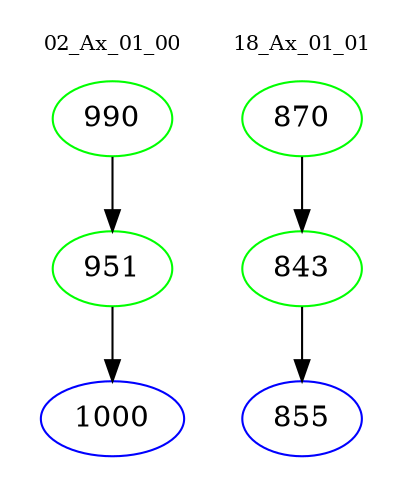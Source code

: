 digraph{
subgraph cluster_0 {
color = white
label = "02_Ax_01_00";
fontsize=10;
T0_990 [label="990", color="green"]
T0_990 -> T0_951 [color="black"]
T0_951 [label="951", color="green"]
T0_951 -> T0_1000 [color="black"]
T0_1000 [label="1000", color="blue"]
}
subgraph cluster_1 {
color = white
label = "18_Ax_01_01";
fontsize=10;
T1_870 [label="870", color="green"]
T1_870 -> T1_843 [color="black"]
T1_843 [label="843", color="green"]
T1_843 -> T1_855 [color="black"]
T1_855 [label="855", color="blue"]
}
}
